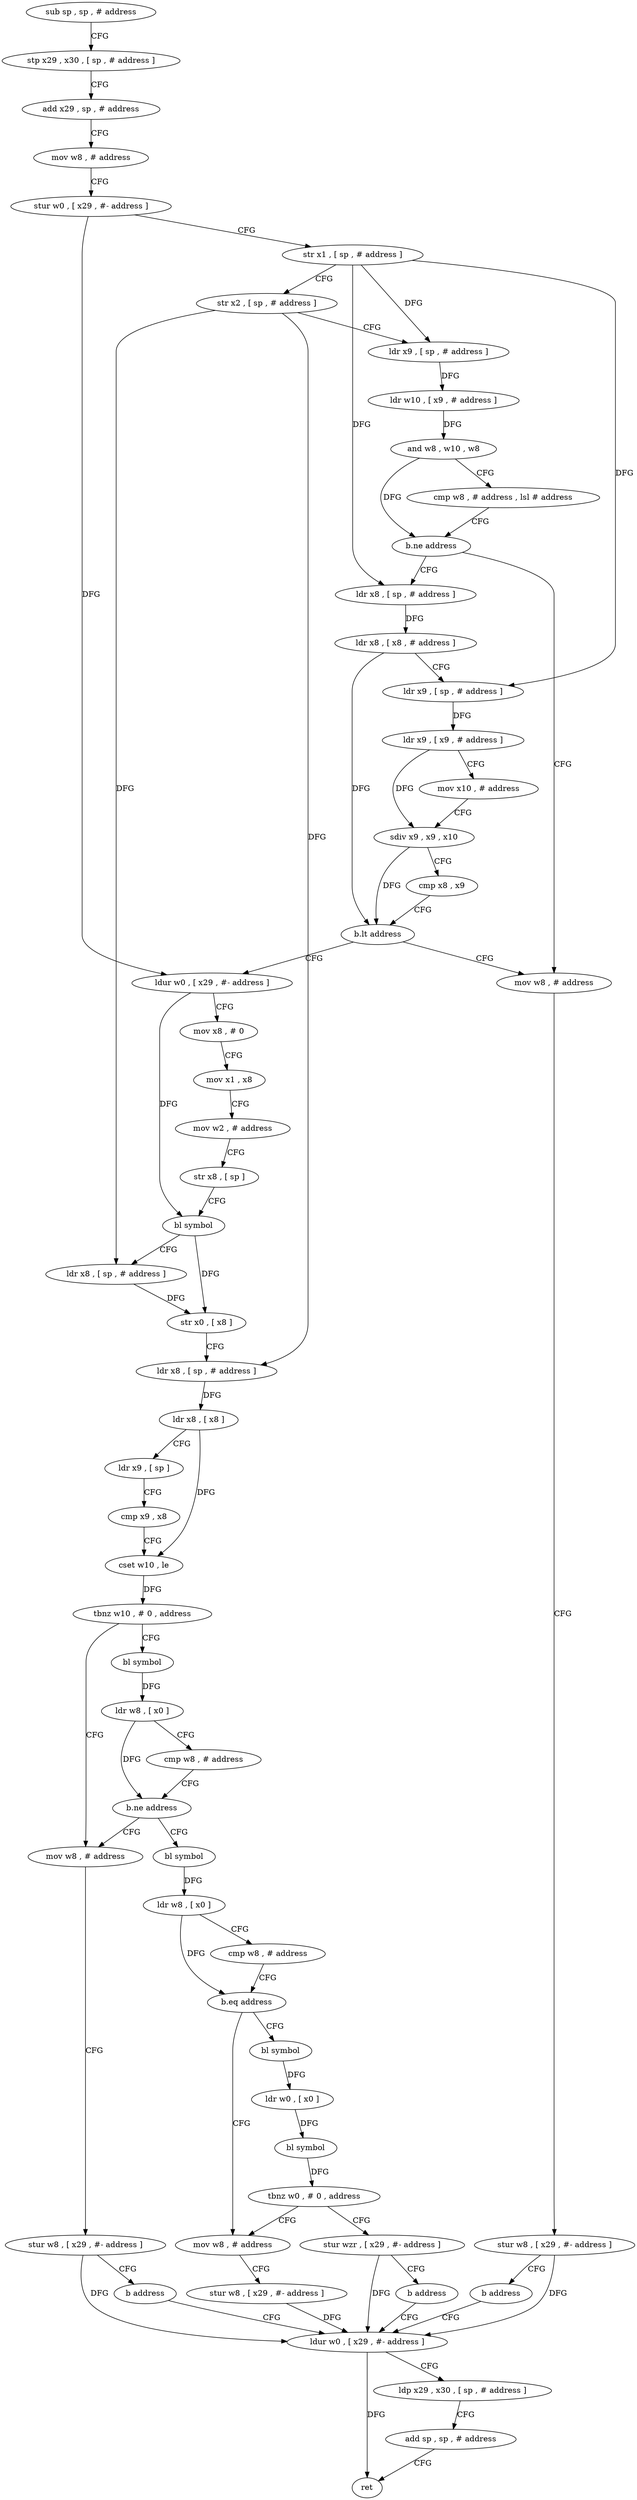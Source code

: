 digraph "func" {
"4238820" [label = "sub sp , sp , # address" ]
"4238824" [label = "stp x29 , x30 , [ sp , # address ]" ]
"4238828" [label = "add x29 , sp , # address" ]
"4238832" [label = "mov w8 , # address" ]
"4238836" [label = "stur w0 , [ x29 , #- address ]" ]
"4238840" [label = "str x1 , [ sp , # address ]" ]
"4238844" [label = "str x2 , [ sp , # address ]" ]
"4238848" [label = "ldr x9 , [ sp , # address ]" ]
"4238852" [label = "ldr w10 , [ x9 , # address ]" ]
"4238856" [label = "and w8 , w10 , w8" ]
"4238860" [label = "cmp w8 , # address , lsl # address" ]
"4238864" [label = "b.ne address" ]
"4238900" [label = "mov w8 , # address" ]
"4238868" [label = "ldr x8 , [ sp , # address ]" ]
"4238904" [label = "stur w8 , [ x29 , #- address ]" ]
"4238908" [label = "b address" ]
"4239044" [label = "ldur w0 , [ x29 , #- address ]" ]
"4238872" [label = "ldr x8 , [ x8 , # address ]" ]
"4238876" [label = "ldr x9 , [ sp , # address ]" ]
"4238880" [label = "ldr x9 , [ x9 , # address ]" ]
"4238884" [label = "mov x10 , # address" ]
"4238888" [label = "sdiv x9 , x9 , x10" ]
"4238892" [label = "cmp x8 , x9" ]
"4238896" [label = "b.lt address" ]
"4238912" [label = "ldur w0 , [ x29 , #- address ]" ]
"4239048" [label = "ldp x29 , x30 , [ sp , # address ]" ]
"4239052" [label = "add sp , sp , # address" ]
"4239056" [label = "ret" ]
"4238916" [label = "mov x8 , # 0" ]
"4238920" [label = "mov x1 , x8" ]
"4238924" [label = "mov w2 , # address" ]
"4238928" [label = "str x8 , [ sp ]" ]
"4238932" [label = "bl symbol" ]
"4238936" [label = "ldr x8 , [ sp , # address ]" ]
"4238940" [label = "str x0 , [ x8 ]" ]
"4238944" [label = "ldr x8 , [ sp , # address ]" ]
"4238948" [label = "ldr x8 , [ x8 ]" ]
"4238952" [label = "ldr x9 , [ sp ]" ]
"4238956" [label = "cmp x9 , x8" ]
"4238960" [label = "cset w10 , le" ]
"4238964" [label = "tbnz w10 , # 0 , address" ]
"4238984" [label = "mov w8 , # address" ]
"4238968" [label = "bl symbol" ]
"4238988" [label = "stur w8 , [ x29 , #- address ]" ]
"4238992" [label = "b address" ]
"4238972" [label = "ldr w8 , [ x0 ]" ]
"4238976" [label = "cmp w8 , # address" ]
"4238980" [label = "b.ne address" ]
"4238996" [label = "bl symbol" ]
"4239000" [label = "ldr w8 , [ x0 ]" ]
"4239004" [label = "cmp w8 , # address" ]
"4239008" [label = "b.eq address" ]
"4239036" [label = "mov w8 , # address" ]
"4239012" [label = "bl symbol" ]
"4239040" [label = "stur w8 , [ x29 , #- address ]" ]
"4239016" [label = "ldr w0 , [ x0 ]" ]
"4239020" [label = "bl symbol" ]
"4239024" [label = "tbnz w0 , # 0 , address" ]
"4239028" [label = "stur wzr , [ x29 , #- address ]" ]
"4239032" [label = "b address" ]
"4238820" -> "4238824" [ label = "CFG" ]
"4238824" -> "4238828" [ label = "CFG" ]
"4238828" -> "4238832" [ label = "CFG" ]
"4238832" -> "4238836" [ label = "CFG" ]
"4238836" -> "4238840" [ label = "CFG" ]
"4238836" -> "4238912" [ label = "DFG" ]
"4238840" -> "4238844" [ label = "CFG" ]
"4238840" -> "4238848" [ label = "DFG" ]
"4238840" -> "4238868" [ label = "DFG" ]
"4238840" -> "4238876" [ label = "DFG" ]
"4238844" -> "4238848" [ label = "CFG" ]
"4238844" -> "4238936" [ label = "DFG" ]
"4238844" -> "4238944" [ label = "DFG" ]
"4238848" -> "4238852" [ label = "DFG" ]
"4238852" -> "4238856" [ label = "DFG" ]
"4238856" -> "4238860" [ label = "CFG" ]
"4238856" -> "4238864" [ label = "DFG" ]
"4238860" -> "4238864" [ label = "CFG" ]
"4238864" -> "4238900" [ label = "CFG" ]
"4238864" -> "4238868" [ label = "CFG" ]
"4238900" -> "4238904" [ label = "CFG" ]
"4238868" -> "4238872" [ label = "DFG" ]
"4238904" -> "4238908" [ label = "CFG" ]
"4238904" -> "4239044" [ label = "DFG" ]
"4238908" -> "4239044" [ label = "CFG" ]
"4239044" -> "4239048" [ label = "CFG" ]
"4239044" -> "4239056" [ label = "DFG" ]
"4238872" -> "4238876" [ label = "CFG" ]
"4238872" -> "4238896" [ label = "DFG" ]
"4238876" -> "4238880" [ label = "DFG" ]
"4238880" -> "4238884" [ label = "CFG" ]
"4238880" -> "4238888" [ label = "DFG" ]
"4238884" -> "4238888" [ label = "CFG" ]
"4238888" -> "4238892" [ label = "CFG" ]
"4238888" -> "4238896" [ label = "DFG" ]
"4238892" -> "4238896" [ label = "CFG" ]
"4238896" -> "4238912" [ label = "CFG" ]
"4238896" -> "4238900" [ label = "CFG" ]
"4238912" -> "4238916" [ label = "CFG" ]
"4238912" -> "4238932" [ label = "DFG" ]
"4239048" -> "4239052" [ label = "CFG" ]
"4239052" -> "4239056" [ label = "CFG" ]
"4238916" -> "4238920" [ label = "CFG" ]
"4238920" -> "4238924" [ label = "CFG" ]
"4238924" -> "4238928" [ label = "CFG" ]
"4238928" -> "4238932" [ label = "CFG" ]
"4238932" -> "4238936" [ label = "CFG" ]
"4238932" -> "4238940" [ label = "DFG" ]
"4238936" -> "4238940" [ label = "DFG" ]
"4238940" -> "4238944" [ label = "CFG" ]
"4238944" -> "4238948" [ label = "DFG" ]
"4238948" -> "4238952" [ label = "CFG" ]
"4238948" -> "4238960" [ label = "DFG" ]
"4238952" -> "4238956" [ label = "CFG" ]
"4238956" -> "4238960" [ label = "CFG" ]
"4238960" -> "4238964" [ label = "DFG" ]
"4238964" -> "4238984" [ label = "CFG" ]
"4238964" -> "4238968" [ label = "CFG" ]
"4238984" -> "4238988" [ label = "CFG" ]
"4238968" -> "4238972" [ label = "DFG" ]
"4238988" -> "4238992" [ label = "CFG" ]
"4238988" -> "4239044" [ label = "DFG" ]
"4238992" -> "4239044" [ label = "CFG" ]
"4238972" -> "4238976" [ label = "CFG" ]
"4238972" -> "4238980" [ label = "DFG" ]
"4238976" -> "4238980" [ label = "CFG" ]
"4238980" -> "4238996" [ label = "CFG" ]
"4238980" -> "4238984" [ label = "CFG" ]
"4238996" -> "4239000" [ label = "DFG" ]
"4239000" -> "4239004" [ label = "CFG" ]
"4239000" -> "4239008" [ label = "DFG" ]
"4239004" -> "4239008" [ label = "CFG" ]
"4239008" -> "4239036" [ label = "CFG" ]
"4239008" -> "4239012" [ label = "CFG" ]
"4239036" -> "4239040" [ label = "CFG" ]
"4239012" -> "4239016" [ label = "DFG" ]
"4239040" -> "4239044" [ label = "DFG" ]
"4239016" -> "4239020" [ label = "DFG" ]
"4239020" -> "4239024" [ label = "DFG" ]
"4239024" -> "4239036" [ label = "CFG" ]
"4239024" -> "4239028" [ label = "CFG" ]
"4239028" -> "4239032" [ label = "CFG" ]
"4239028" -> "4239044" [ label = "DFG" ]
"4239032" -> "4239044" [ label = "CFG" ]
}
